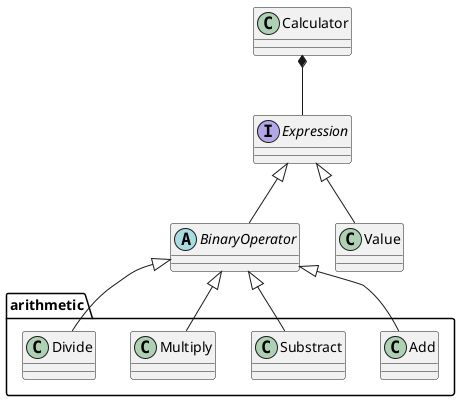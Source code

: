 @startuml class
interface Expression
abstract BinaryOperator

Calculator *-- Expression
Expression <|-- BinaryOperator
Expression <|-- Value
package arithmetic {
    BinaryOperator <|-- Add
    BinaryOperator <|-- Substract
    BinaryOperator <|-- Multiply
    BinaryOperator <|-- Divide
}
@enduml